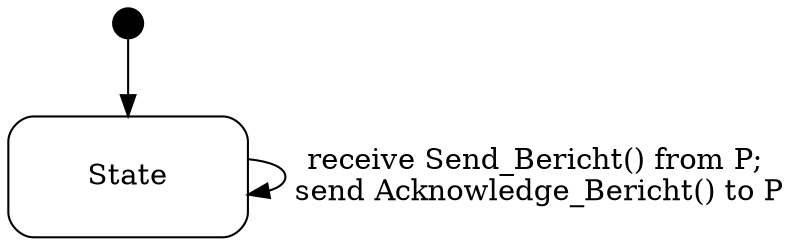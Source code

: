 digraph Consumer {
  compound = true;
  rank = LR;
node [shape = "point", height = "0.2"] State_extra node [shape = "Mrecord", height = "0.8", width = "1.6"] State State_extra -> State




State -> State [label = "receive Send_Bericht() from P;\n send Acknowledge_Bericht() to P"];

}
